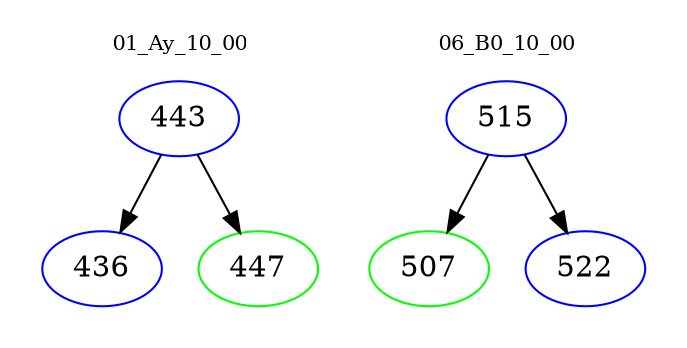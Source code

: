 digraph{
subgraph cluster_0 {
color = white
label = "01_Ay_10_00";
fontsize=10;
T0_443 [label="443", color="blue"]
T0_443 -> T0_436 [color="black"]
T0_436 [label="436", color="blue"]
T0_443 -> T0_447 [color="black"]
T0_447 [label="447", color="green"]
}
subgraph cluster_1 {
color = white
label = "06_B0_10_00";
fontsize=10;
T1_515 [label="515", color="blue"]
T1_515 -> T1_507 [color="black"]
T1_507 [label="507", color="green"]
T1_515 -> T1_522 [color="black"]
T1_522 [label="522", color="blue"]
}
}

